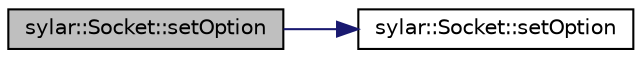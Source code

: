 digraph "sylar::Socket::setOption"
{
 // LATEX_PDF_SIZE
  edge [fontname="Helvetica",fontsize="10",labelfontname="Helvetica",labelfontsize="10"];
  node [fontname="Helvetica",fontsize="10",shape=record];
  rankdir="LR";
  Node1 [label="sylar::Socket::setOption",height=0.2,width=0.4,color="black", fillcolor="grey75", style="filled", fontcolor="black",tooltip="设置sockopt模板"];
  Node1 -> Node2 [color="midnightblue",fontsize="10",style="solid",fontname="Helvetica"];
  Node2 [label="sylar::Socket::setOption",height=0.2,width=0.4,color="black", fillcolor="white", style="filled",URL="$classsylar_1_1Socket.html#a45566852ee9ecf920a4216b399466516",tooltip="设置sockopt"];
}
